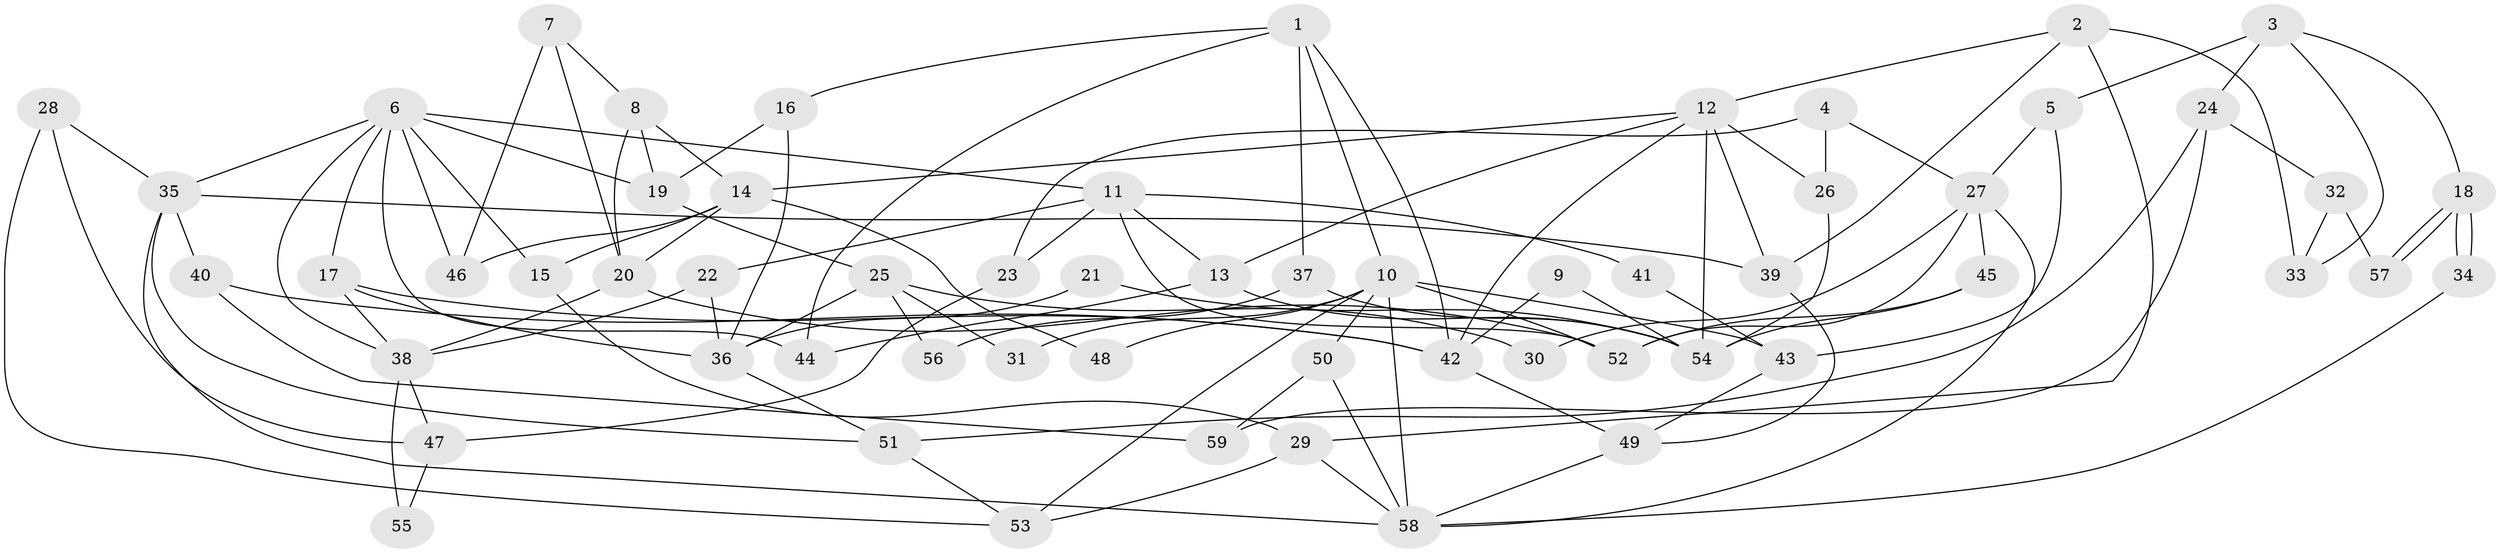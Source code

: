 // Generated by graph-tools (version 1.1) at 2025/11/02/27/25 16:11:19]
// undirected, 59 vertices, 118 edges
graph export_dot {
graph [start="1"]
  node [color=gray90,style=filled];
  1;
  2;
  3;
  4;
  5;
  6;
  7;
  8;
  9;
  10;
  11;
  12;
  13;
  14;
  15;
  16;
  17;
  18;
  19;
  20;
  21;
  22;
  23;
  24;
  25;
  26;
  27;
  28;
  29;
  30;
  31;
  32;
  33;
  34;
  35;
  36;
  37;
  38;
  39;
  40;
  41;
  42;
  43;
  44;
  45;
  46;
  47;
  48;
  49;
  50;
  51;
  52;
  53;
  54;
  55;
  56;
  57;
  58;
  59;
  1 -- 42;
  1 -- 10;
  1 -- 16;
  1 -- 37;
  1 -- 44;
  2 -- 12;
  2 -- 39;
  2 -- 29;
  2 -- 33;
  3 -- 18;
  3 -- 24;
  3 -- 5;
  3 -- 33;
  4 -- 27;
  4 -- 26;
  4 -- 23;
  5 -- 43;
  5 -- 27;
  6 -- 11;
  6 -- 44;
  6 -- 15;
  6 -- 17;
  6 -- 19;
  6 -- 35;
  6 -- 38;
  6 -- 46;
  7 -- 20;
  7 -- 46;
  7 -- 8;
  8 -- 20;
  8 -- 14;
  8 -- 19;
  9 -- 54;
  9 -- 42;
  10 -- 52;
  10 -- 58;
  10 -- 31;
  10 -- 43;
  10 -- 48;
  10 -- 50;
  10 -- 53;
  11 -- 52;
  11 -- 22;
  11 -- 13;
  11 -- 23;
  11 -- 41;
  12 -- 39;
  12 -- 13;
  12 -- 14;
  12 -- 26;
  12 -- 42;
  12 -- 54;
  13 -- 54;
  13 -- 44;
  14 -- 15;
  14 -- 20;
  14 -- 46;
  14 -- 48;
  15 -- 29;
  16 -- 19;
  16 -- 36;
  17 -- 38;
  17 -- 36;
  17 -- 42;
  18 -- 57;
  18 -- 57;
  18 -- 34;
  18 -- 34;
  19 -- 25;
  20 -- 38;
  20 -- 52;
  21 -- 54;
  21 -- 36;
  22 -- 36;
  22 -- 38;
  23 -- 47;
  24 -- 51;
  24 -- 59;
  24 -- 32;
  25 -- 36;
  25 -- 30;
  25 -- 31;
  25 -- 56;
  26 -- 54;
  27 -- 58;
  27 -- 30;
  27 -- 45;
  27 -- 52;
  28 -- 53;
  28 -- 35;
  28 -- 47;
  29 -- 53;
  29 -- 58;
  32 -- 33;
  32 -- 57;
  34 -- 58;
  35 -- 51;
  35 -- 39;
  35 -- 40;
  35 -- 58;
  36 -- 51;
  37 -- 54;
  37 -- 56;
  38 -- 47;
  38 -- 55;
  39 -- 49;
  40 -- 42;
  40 -- 59;
  41 -- 43;
  42 -- 49;
  43 -- 49;
  45 -- 52;
  45 -- 54;
  47 -- 55;
  49 -- 58;
  50 -- 58;
  50 -- 59;
  51 -- 53;
}
